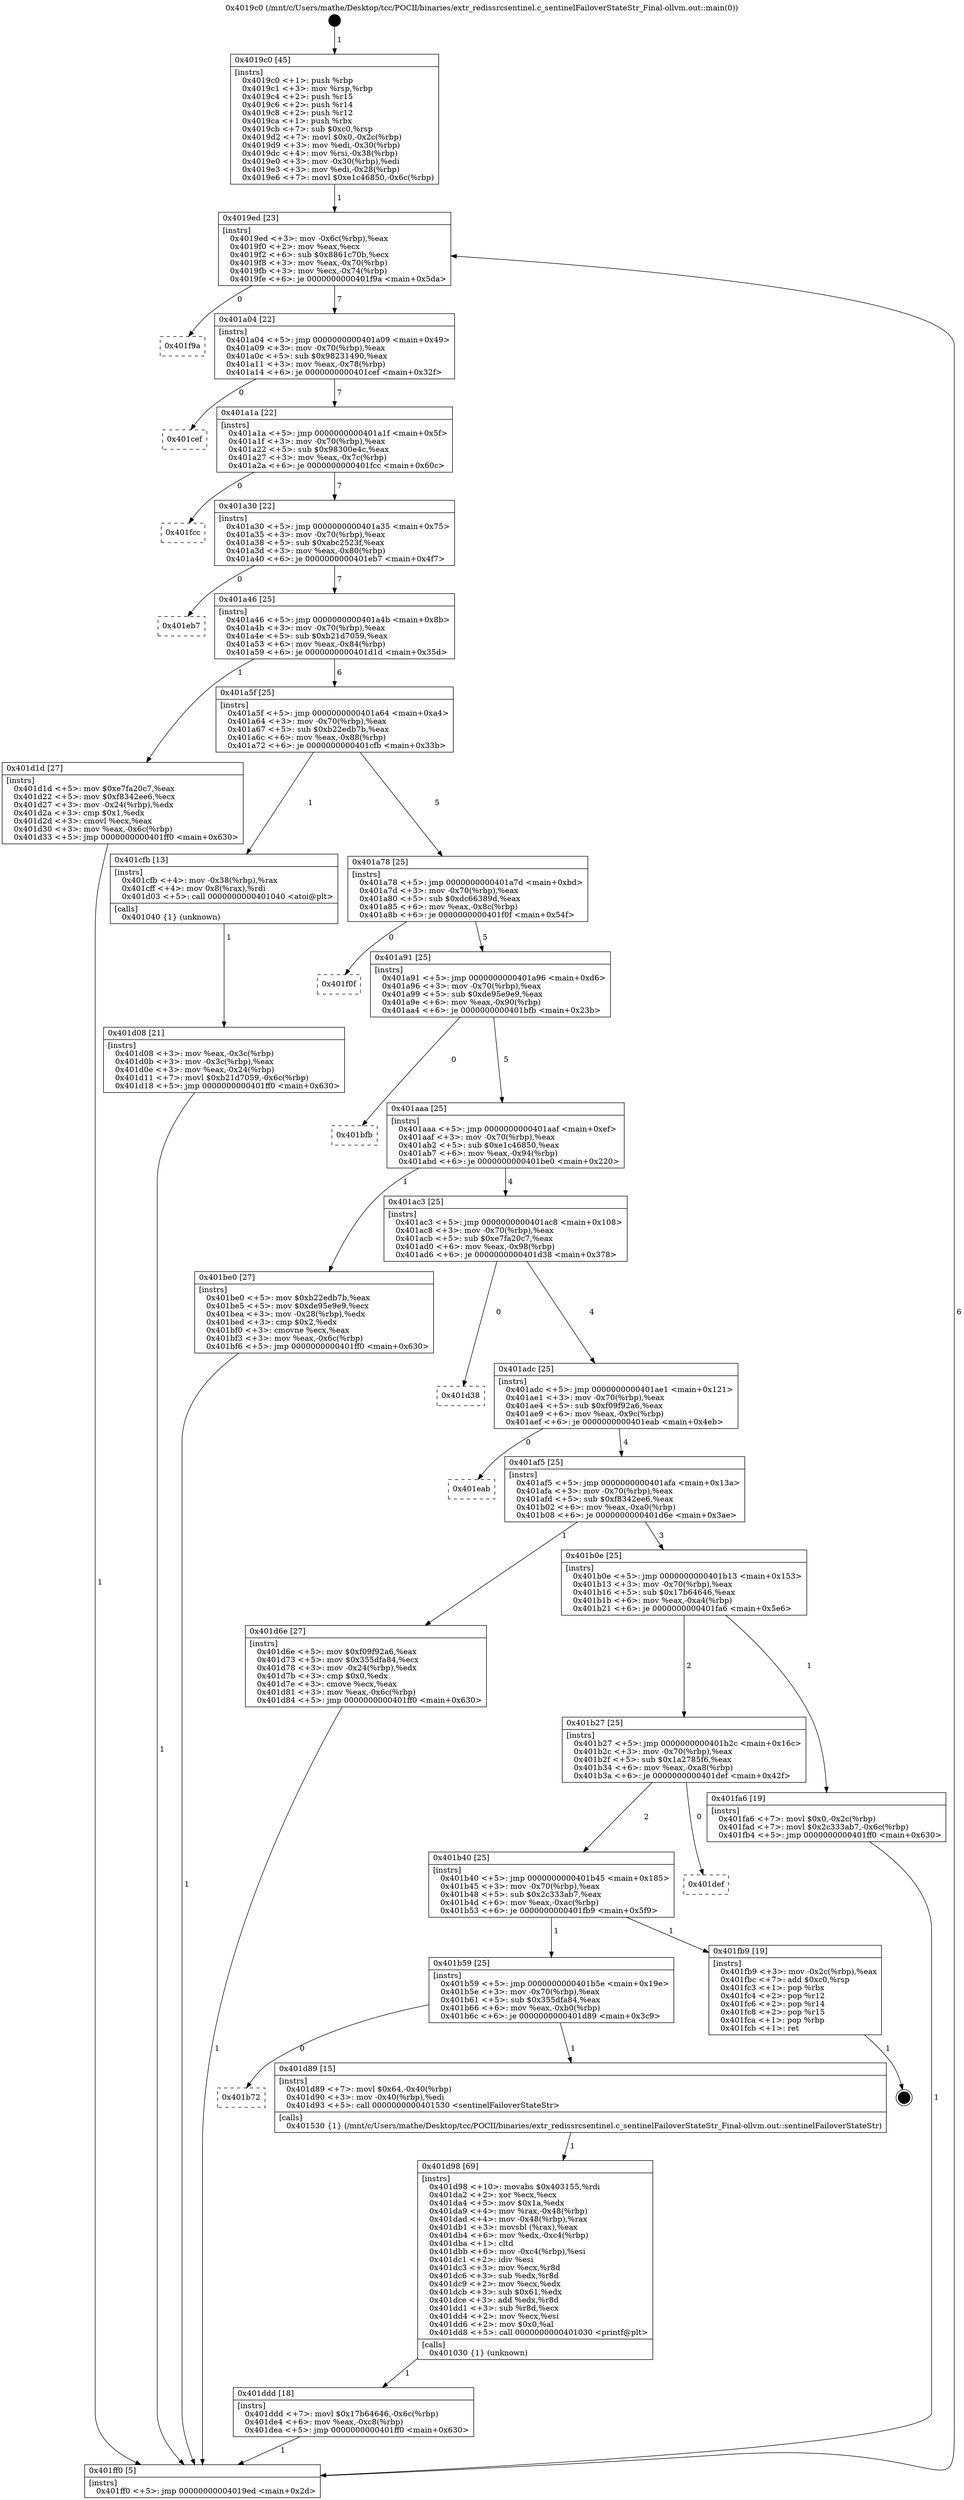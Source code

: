 digraph "0x4019c0" {
  label = "0x4019c0 (/mnt/c/Users/mathe/Desktop/tcc/POCII/binaries/extr_redissrcsentinel.c_sentinelFailoverStateStr_Final-ollvm.out::main(0))"
  labelloc = "t"
  node[shape=record]

  Entry [label="",width=0.3,height=0.3,shape=circle,fillcolor=black,style=filled]
  "0x4019ed" [label="{
     0x4019ed [23]\l
     | [instrs]\l
     &nbsp;&nbsp;0x4019ed \<+3\>: mov -0x6c(%rbp),%eax\l
     &nbsp;&nbsp;0x4019f0 \<+2\>: mov %eax,%ecx\l
     &nbsp;&nbsp;0x4019f2 \<+6\>: sub $0x8861c70b,%ecx\l
     &nbsp;&nbsp;0x4019f8 \<+3\>: mov %eax,-0x70(%rbp)\l
     &nbsp;&nbsp;0x4019fb \<+3\>: mov %ecx,-0x74(%rbp)\l
     &nbsp;&nbsp;0x4019fe \<+6\>: je 0000000000401f9a \<main+0x5da\>\l
  }"]
  "0x401f9a" [label="{
     0x401f9a\l
  }", style=dashed]
  "0x401a04" [label="{
     0x401a04 [22]\l
     | [instrs]\l
     &nbsp;&nbsp;0x401a04 \<+5\>: jmp 0000000000401a09 \<main+0x49\>\l
     &nbsp;&nbsp;0x401a09 \<+3\>: mov -0x70(%rbp),%eax\l
     &nbsp;&nbsp;0x401a0c \<+5\>: sub $0x98231490,%eax\l
     &nbsp;&nbsp;0x401a11 \<+3\>: mov %eax,-0x78(%rbp)\l
     &nbsp;&nbsp;0x401a14 \<+6\>: je 0000000000401cef \<main+0x32f\>\l
  }"]
  Exit [label="",width=0.3,height=0.3,shape=circle,fillcolor=black,style=filled,peripheries=2]
  "0x401cef" [label="{
     0x401cef\l
  }", style=dashed]
  "0x401a1a" [label="{
     0x401a1a [22]\l
     | [instrs]\l
     &nbsp;&nbsp;0x401a1a \<+5\>: jmp 0000000000401a1f \<main+0x5f\>\l
     &nbsp;&nbsp;0x401a1f \<+3\>: mov -0x70(%rbp),%eax\l
     &nbsp;&nbsp;0x401a22 \<+5\>: sub $0x98300e4c,%eax\l
     &nbsp;&nbsp;0x401a27 \<+3\>: mov %eax,-0x7c(%rbp)\l
     &nbsp;&nbsp;0x401a2a \<+6\>: je 0000000000401fcc \<main+0x60c\>\l
  }"]
  "0x401ddd" [label="{
     0x401ddd [18]\l
     | [instrs]\l
     &nbsp;&nbsp;0x401ddd \<+7\>: movl $0x17b64646,-0x6c(%rbp)\l
     &nbsp;&nbsp;0x401de4 \<+6\>: mov %eax,-0xc8(%rbp)\l
     &nbsp;&nbsp;0x401dea \<+5\>: jmp 0000000000401ff0 \<main+0x630\>\l
  }"]
  "0x401fcc" [label="{
     0x401fcc\l
  }", style=dashed]
  "0x401a30" [label="{
     0x401a30 [22]\l
     | [instrs]\l
     &nbsp;&nbsp;0x401a30 \<+5\>: jmp 0000000000401a35 \<main+0x75\>\l
     &nbsp;&nbsp;0x401a35 \<+3\>: mov -0x70(%rbp),%eax\l
     &nbsp;&nbsp;0x401a38 \<+5\>: sub $0xabc2523f,%eax\l
     &nbsp;&nbsp;0x401a3d \<+3\>: mov %eax,-0x80(%rbp)\l
     &nbsp;&nbsp;0x401a40 \<+6\>: je 0000000000401eb7 \<main+0x4f7\>\l
  }"]
  "0x401d98" [label="{
     0x401d98 [69]\l
     | [instrs]\l
     &nbsp;&nbsp;0x401d98 \<+10\>: movabs $0x403155,%rdi\l
     &nbsp;&nbsp;0x401da2 \<+2\>: xor %ecx,%ecx\l
     &nbsp;&nbsp;0x401da4 \<+5\>: mov $0x1a,%edx\l
     &nbsp;&nbsp;0x401da9 \<+4\>: mov %rax,-0x48(%rbp)\l
     &nbsp;&nbsp;0x401dad \<+4\>: mov -0x48(%rbp),%rax\l
     &nbsp;&nbsp;0x401db1 \<+3\>: movsbl (%rax),%eax\l
     &nbsp;&nbsp;0x401db4 \<+6\>: mov %edx,-0xc4(%rbp)\l
     &nbsp;&nbsp;0x401dba \<+1\>: cltd\l
     &nbsp;&nbsp;0x401dbb \<+6\>: mov -0xc4(%rbp),%esi\l
     &nbsp;&nbsp;0x401dc1 \<+2\>: idiv %esi\l
     &nbsp;&nbsp;0x401dc3 \<+3\>: mov %ecx,%r8d\l
     &nbsp;&nbsp;0x401dc6 \<+3\>: sub %edx,%r8d\l
     &nbsp;&nbsp;0x401dc9 \<+2\>: mov %ecx,%edx\l
     &nbsp;&nbsp;0x401dcb \<+3\>: sub $0x61,%edx\l
     &nbsp;&nbsp;0x401dce \<+3\>: add %edx,%r8d\l
     &nbsp;&nbsp;0x401dd1 \<+3\>: sub %r8d,%ecx\l
     &nbsp;&nbsp;0x401dd4 \<+2\>: mov %ecx,%esi\l
     &nbsp;&nbsp;0x401dd6 \<+2\>: mov $0x0,%al\l
     &nbsp;&nbsp;0x401dd8 \<+5\>: call 0000000000401030 \<printf@plt\>\l
     | [calls]\l
     &nbsp;&nbsp;0x401030 \{1\} (unknown)\l
  }"]
  "0x401eb7" [label="{
     0x401eb7\l
  }", style=dashed]
  "0x401a46" [label="{
     0x401a46 [25]\l
     | [instrs]\l
     &nbsp;&nbsp;0x401a46 \<+5\>: jmp 0000000000401a4b \<main+0x8b\>\l
     &nbsp;&nbsp;0x401a4b \<+3\>: mov -0x70(%rbp),%eax\l
     &nbsp;&nbsp;0x401a4e \<+5\>: sub $0xb21d7059,%eax\l
     &nbsp;&nbsp;0x401a53 \<+6\>: mov %eax,-0x84(%rbp)\l
     &nbsp;&nbsp;0x401a59 \<+6\>: je 0000000000401d1d \<main+0x35d\>\l
  }"]
  "0x401b72" [label="{
     0x401b72\l
  }", style=dashed]
  "0x401d1d" [label="{
     0x401d1d [27]\l
     | [instrs]\l
     &nbsp;&nbsp;0x401d1d \<+5\>: mov $0xe7fa20c7,%eax\l
     &nbsp;&nbsp;0x401d22 \<+5\>: mov $0xf8342ee6,%ecx\l
     &nbsp;&nbsp;0x401d27 \<+3\>: mov -0x24(%rbp),%edx\l
     &nbsp;&nbsp;0x401d2a \<+3\>: cmp $0x1,%edx\l
     &nbsp;&nbsp;0x401d2d \<+3\>: cmovl %ecx,%eax\l
     &nbsp;&nbsp;0x401d30 \<+3\>: mov %eax,-0x6c(%rbp)\l
     &nbsp;&nbsp;0x401d33 \<+5\>: jmp 0000000000401ff0 \<main+0x630\>\l
  }"]
  "0x401a5f" [label="{
     0x401a5f [25]\l
     | [instrs]\l
     &nbsp;&nbsp;0x401a5f \<+5\>: jmp 0000000000401a64 \<main+0xa4\>\l
     &nbsp;&nbsp;0x401a64 \<+3\>: mov -0x70(%rbp),%eax\l
     &nbsp;&nbsp;0x401a67 \<+5\>: sub $0xb22edb7b,%eax\l
     &nbsp;&nbsp;0x401a6c \<+6\>: mov %eax,-0x88(%rbp)\l
     &nbsp;&nbsp;0x401a72 \<+6\>: je 0000000000401cfb \<main+0x33b\>\l
  }"]
  "0x401d89" [label="{
     0x401d89 [15]\l
     | [instrs]\l
     &nbsp;&nbsp;0x401d89 \<+7\>: movl $0x64,-0x40(%rbp)\l
     &nbsp;&nbsp;0x401d90 \<+3\>: mov -0x40(%rbp),%edi\l
     &nbsp;&nbsp;0x401d93 \<+5\>: call 0000000000401530 \<sentinelFailoverStateStr\>\l
     | [calls]\l
     &nbsp;&nbsp;0x401530 \{1\} (/mnt/c/Users/mathe/Desktop/tcc/POCII/binaries/extr_redissrcsentinel.c_sentinelFailoverStateStr_Final-ollvm.out::sentinelFailoverStateStr)\l
  }"]
  "0x401cfb" [label="{
     0x401cfb [13]\l
     | [instrs]\l
     &nbsp;&nbsp;0x401cfb \<+4\>: mov -0x38(%rbp),%rax\l
     &nbsp;&nbsp;0x401cff \<+4\>: mov 0x8(%rax),%rdi\l
     &nbsp;&nbsp;0x401d03 \<+5\>: call 0000000000401040 \<atoi@plt\>\l
     | [calls]\l
     &nbsp;&nbsp;0x401040 \{1\} (unknown)\l
  }"]
  "0x401a78" [label="{
     0x401a78 [25]\l
     | [instrs]\l
     &nbsp;&nbsp;0x401a78 \<+5\>: jmp 0000000000401a7d \<main+0xbd\>\l
     &nbsp;&nbsp;0x401a7d \<+3\>: mov -0x70(%rbp),%eax\l
     &nbsp;&nbsp;0x401a80 \<+5\>: sub $0xdc66389d,%eax\l
     &nbsp;&nbsp;0x401a85 \<+6\>: mov %eax,-0x8c(%rbp)\l
     &nbsp;&nbsp;0x401a8b \<+6\>: je 0000000000401f0f \<main+0x54f\>\l
  }"]
  "0x401b59" [label="{
     0x401b59 [25]\l
     | [instrs]\l
     &nbsp;&nbsp;0x401b59 \<+5\>: jmp 0000000000401b5e \<main+0x19e\>\l
     &nbsp;&nbsp;0x401b5e \<+3\>: mov -0x70(%rbp),%eax\l
     &nbsp;&nbsp;0x401b61 \<+5\>: sub $0x355dfa84,%eax\l
     &nbsp;&nbsp;0x401b66 \<+6\>: mov %eax,-0xb0(%rbp)\l
     &nbsp;&nbsp;0x401b6c \<+6\>: je 0000000000401d89 \<main+0x3c9\>\l
  }"]
  "0x401f0f" [label="{
     0x401f0f\l
  }", style=dashed]
  "0x401a91" [label="{
     0x401a91 [25]\l
     | [instrs]\l
     &nbsp;&nbsp;0x401a91 \<+5\>: jmp 0000000000401a96 \<main+0xd6\>\l
     &nbsp;&nbsp;0x401a96 \<+3\>: mov -0x70(%rbp),%eax\l
     &nbsp;&nbsp;0x401a99 \<+5\>: sub $0xde95e9e9,%eax\l
     &nbsp;&nbsp;0x401a9e \<+6\>: mov %eax,-0x90(%rbp)\l
     &nbsp;&nbsp;0x401aa4 \<+6\>: je 0000000000401bfb \<main+0x23b\>\l
  }"]
  "0x401fb9" [label="{
     0x401fb9 [19]\l
     | [instrs]\l
     &nbsp;&nbsp;0x401fb9 \<+3\>: mov -0x2c(%rbp),%eax\l
     &nbsp;&nbsp;0x401fbc \<+7\>: add $0xc0,%rsp\l
     &nbsp;&nbsp;0x401fc3 \<+1\>: pop %rbx\l
     &nbsp;&nbsp;0x401fc4 \<+2\>: pop %r12\l
     &nbsp;&nbsp;0x401fc6 \<+2\>: pop %r14\l
     &nbsp;&nbsp;0x401fc8 \<+2\>: pop %r15\l
     &nbsp;&nbsp;0x401fca \<+1\>: pop %rbp\l
     &nbsp;&nbsp;0x401fcb \<+1\>: ret\l
  }"]
  "0x401bfb" [label="{
     0x401bfb\l
  }", style=dashed]
  "0x401aaa" [label="{
     0x401aaa [25]\l
     | [instrs]\l
     &nbsp;&nbsp;0x401aaa \<+5\>: jmp 0000000000401aaf \<main+0xef\>\l
     &nbsp;&nbsp;0x401aaf \<+3\>: mov -0x70(%rbp),%eax\l
     &nbsp;&nbsp;0x401ab2 \<+5\>: sub $0xe1c46850,%eax\l
     &nbsp;&nbsp;0x401ab7 \<+6\>: mov %eax,-0x94(%rbp)\l
     &nbsp;&nbsp;0x401abd \<+6\>: je 0000000000401be0 \<main+0x220\>\l
  }"]
  "0x401b40" [label="{
     0x401b40 [25]\l
     | [instrs]\l
     &nbsp;&nbsp;0x401b40 \<+5\>: jmp 0000000000401b45 \<main+0x185\>\l
     &nbsp;&nbsp;0x401b45 \<+3\>: mov -0x70(%rbp),%eax\l
     &nbsp;&nbsp;0x401b48 \<+5\>: sub $0x2c333ab7,%eax\l
     &nbsp;&nbsp;0x401b4d \<+6\>: mov %eax,-0xac(%rbp)\l
     &nbsp;&nbsp;0x401b53 \<+6\>: je 0000000000401fb9 \<main+0x5f9\>\l
  }"]
  "0x401be0" [label="{
     0x401be0 [27]\l
     | [instrs]\l
     &nbsp;&nbsp;0x401be0 \<+5\>: mov $0xb22edb7b,%eax\l
     &nbsp;&nbsp;0x401be5 \<+5\>: mov $0xde95e9e9,%ecx\l
     &nbsp;&nbsp;0x401bea \<+3\>: mov -0x28(%rbp),%edx\l
     &nbsp;&nbsp;0x401bed \<+3\>: cmp $0x2,%edx\l
     &nbsp;&nbsp;0x401bf0 \<+3\>: cmovne %ecx,%eax\l
     &nbsp;&nbsp;0x401bf3 \<+3\>: mov %eax,-0x6c(%rbp)\l
     &nbsp;&nbsp;0x401bf6 \<+5\>: jmp 0000000000401ff0 \<main+0x630\>\l
  }"]
  "0x401ac3" [label="{
     0x401ac3 [25]\l
     | [instrs]\l
     &nbsp;&nbsp;0x401ac3 \<+5\>: jmp 0000000000401ac8 \<main+0x108\>\l
     &nbsp;&nbsp;0x401ac8 \<+3\>: mov -0x70(%rbp),%eax\l
     &nbsp;&nbsp;0x401acb \<+5\>: sub $0xe7fa20c7,%eax\l
     &nbsp;&nbsp;0x401ad0 \<+6\>: mov %eax,-0x98(%rbp)\l
     &nbsp;&nbsp;0x401ad6 \<+6\>: je 0000000000401d38 \<main+0x378\>\l
  }"]
  "0x401ff0" [label="{
     0x401ff0 [5]\l
     | [instrs]\l
     &nbsp;&nbsp;0x401ff0 \<+5\>: jmp 00000000004019ed \<main+0x2d\>\l
  }"]
  "0x4019c0" [label="{
     0x4019c0 [45]\l
     | [instrs]\l
     &nbsp;&nbsp;0x4019c0 \<+1\>: push %rbp\l
     &nbsp;&nbsp;0x4019c1 \<+3\>: mov %rsp,%rbp\l
     &nbsp;&nbsp;0x4019c4 \<+2\>: push %r15\l
     &nbsp;&nbsp;0x4019c6 \<+2\>: push %r14\l
     &nbsp;&nbsp;0x4019c8 \<+2\>: push %r12\l
     &nbsp;&nbsp;0x4019ca \<+1\>: push %rbx\l
     &nbsp;&nbsp;0x4019cb \<+7\>: sub $0xc0,%rsp\l
     &nbsp;&nbsp;0x4019d2 \<+7\>: movl $0x0,-0x2c(%rbp)\l
     &nbsp;&nbsp;0x4019d9 \<+3\>: mov %edi,-0x30(%rbp)\l
     &nbsp;&nbsp;0x4019dc \<+4\>: mov %rsi,-0x38(%rbp)\l
     &nbsp;&nbsp;0x4019e0 \<+3\>: mov -0x30(%rbp),%edi\l
     &nbsp;&nbsp;0x4019e3 \<+3\>: mov %edi,-0x28(%rbp)\l
     &nbsp;&nbsp;0x4019e6 \<+7\>: movl $0xe1c46850,-0x6c(%rbp)\l
  }"]
  "0x401d08" [label="{
     0x401d08 [21]\l
     | [instrs]\l
     &nbsp;&nbsp;0x401d08 \<+3\>: mov %eax,-0x3c(%rbp)\l
     &nbsp;&nbsp;0x401d0b \<+3\>: mov -0x3c(%rbp),%eax\l
     &nbsp;&nbsp;0x401d0e \<+3\>: mov %eax,-0x24(%rbp)\l
     &nbsp;&nbsp;0x401d11 \<+7\>: movl $0xb21d7059,-0x6c(%rbp)\l
     &nbsp;&nbsp;0x401d18 \<+5\>: jmp 0000000000401ff0 \<main+0x630\>\l
  }"]
  "0x401def" [label="{
     0x401def\l
  }", style=dashed]
  "0x401d38" [label="{
     0x401d38\l
  }", style=dashed]
  "0x401adc" [label="{
     0x401adc [25]\l
     | [instrs]\l
     &nbsp;&nbsp;0x401adc \<+5\>: jmp 0000000000401ae1 \<main+0x121\>\l
     &nbsp;&nbsp;0x401ae1 \<+3\>: mov -0x70(%rbp),%eax\l
     &nbsp;&nbsp;0x401ae4 \<+5\>: sub $0xf09f92a6,%eax\l
     &nbsp;&nbsp;0x401ae9 \<+6\>: mov %eax,-0x9c(%rbp)\l
     &nbsp;&nbsp;0x401aef \<+6\>: je 0000000000401eab \<main+0x4eb\>\l
  }"]
  "0x401b27" [label="{
     0x401b27 [25]\l
     | [instrs]\l
     &nbsp;&nbsp;0x401b27 \<+5\>: jmp 0000000000401b2c \<main+0x16c\>\l
     &nbsp;&nbsp;0x401b2c \<+3\>: mov -0x70(%rbp),%eax\l
     &nbsp;&nbsp;0x401b2f \<+5\>: sub $0x1a2785f6,%eax\l
     &nbsp;&nbsp;0x401b34 \<+6\>: mov %eax,-0xa8(%rbp)\l
     &nbsp;&nbsp;0x401b3a \<+6\>: je 0000000000401def \<main+0x42f\>\l
  }"]
  "0x401eab" [label="{
     0x401eab\l
  }", style=dashed]
  "0x401af5" [label="{
     0x401af5 [25]\l
     | [instrs]\l
     &nbsp;&nbsp;0x401af5 \<+5\>: jmp 0000000000401afa \<main+0x13a\>\l
     &nbsp;&nbsp;0x401afa \<+3\>: mov -0x70(%rbp),%eax\l
     &nbsp;&nbsp;0x401afd \<+5\>: sub $0xf8342ee6,%eax\l
     &nbsp;&nbsp;0x401b02 \<+6\>: mov %eax,-0xa0(%rbp)\l
     &nbsp;&nbsp;0x401b08 \<+6\>: je 0000000000401d6e \<main+0x3ae\>\l
  }"]
  "0x401fa6" [label="{
     0x401fa6 [19]\l
     | [instrs]\l
     &nbsp;&nbsp;0x401fa6 \<+7\>: movl $0x0,-0x2c(%rbp)\l
     &nbsp;&nbsp;0x401fad \<+7\>: movl $0x2c333ab7,-0x6c(%rbp)\l
     &nbsp;&nbsp;0x401fb4 \<+5\>: jmp 0000000000401ff0 \<main+0x630\>\l
  }"]
  "0x401d6e" [label="{
     0x401d6e [27]\l
     | [instrs]\l
     &nbsp;&nbsp;0x401d6e \<+5\>: mov $0xf09f92a6,%eax\l
     &nbsp;&nbsp;0x401d73 \<+5\>: mov $0x355dfa84,%ecx\l
     &nbsp;&nbsp;0x401d78 \<+3\>: mov -0x24(%rbp),%edx\l
     &nbsp;&nbsp;0x401d7b \<+3\>: cmp $0x0,%edx\l
     &nbsp;&nbsp;0x401d7e \<+3\>: cmove %ecx,%eax\l
     &nbsp;&nbsp;0x401d81 \<+3\>: mov %eax,-0x6c(%rbp)\l
     &nbsp;&nbsp;0x401d84 \<+5\>: jmp 0000000000401ff0 \<main+0x630\>\l
  }"]
  "0x401b0e" [label="{
     0x401b0e [25]\l
     | [instrs]\l
     &nbsp;&nbsp;0x401b0e \<+5\>: jmp 0000000000401b13 \<main+0x153\>\l
     &nbsp;&nbsp;0x401b13 \<+3\>: mov -0x70(%rbp),%eax\l
     &nbsp;&nbsp;0x401b16 \<+5\>: sub $0x17b64646,%eax\l
     &nbsp;&nbsp;0x401b1b \<+6\>: mov %eax,-0xa4(%rbp)\l
     &nbsp;&nbsp;0x401b21 \<+6\>: je 0000000000401fa6 \<main+0x5e6\>\l
  }"]
  Entry -> "0x4019c0" [label=" 1"]
  "0x4019ed" -> "0x401f9a" [label=" 0"]
  "0x4019ed" -> "0x401a04" [label=" 7"]
  "0x401fb9" -> Exit [label=" 1"]
  "0x401a04" -> "0x401cef" [label=" 0"]
  "0x401a04" -> "0x401a1a" [label=" 7"]
  "0x401fa6" -> "0x401ff0" [label=" 1"]
  "0x401a1a" -> "0x401fcc" [label=" 0"]
  "0x401a1a" -> "0x401a30" [label=" 7"]
  "0x401ddd" -> "0x401ff0" [label=" 1"]
  "0x401a30" -> "0x401eb7" [label=" 0"]
  "0x401a30" -> "0x401a46" [label=" 7"]
  "0x401d98" -> "0x401ddd" [label=" 1"]
  "0x401a46" -> "0x401d1d" [label=" 1"]
  "0x401a46" -> "0x401a5f" [label=" 6"]
  "0x401d89" -> "0x401d98" [label=" 1"]
  "0x401a5f" -> "0x401cfb" [label=" 1"]
  "0x401a5f" -> "0x401a78" [label=" 5"]
  "0x401b59" -> "0x401b72" [label=" 0"]
  "0x401a78" -> "0x401f0f" [label=" 0"]
  "0x401a78" -> "0x401a91" [label=" 5"]
  "0x401b59" -> "0x401d89" [label=" 1"]
  "0x401a91" -> "0x401bfb" [label=" 0"]
  "0x401a91" -> "0x401aaa" [label=" 5"]
  "0x401b40" -> "0x401b59" [label=" 1"]
  "0x401aaa" -> "0x401be0" [label=" 1"]
  "0x401aaa" -> "0x401ac3" [label=" 4"]
  "0x401be0" -> "0x401ff0" [label=" 1"]
  "0x4019c0" -> "0x4019ed" [label=" 1"]
  "0x401ff0" -> "0x4019ed" [label=" 6"]
  "0x401cfb" -> "0x401d08" [label=" 1"]
  "0x401d08" -> "0x401ff0" [label=" 1"]
  "0x401d1d" -> "0x401ff0" [label=" 1"]
  "0x401b40" -> "0x401fb9" [label=" 1"]
  "0x401ac3" -> "0x401d38" [label=" 0"]
  "0x401ac3" -> "0x401adc" [label=" 4"]
  "0x401b27" -> "0x401b40" [label=" 2"]
  "0x401adc" -> "0x401eab" [label=" 0"]
  "0x401adc" -> "0x401af5" [label=" 4"]
  "0x401b27" -> "0x401def" [label=" 0"]
  "0x401af5" -> "0x401d6e" [label=" 1"]
  "0x401af5" -> "0x401b0e" [label=" 3"]
  "0x401d6e" -> "0x401ff0" [label=" 1"]
  "0x401b0e" -> "0x401b27" [label=" 2"]
  "0x401b0e" -> "0x401fa6" [label=" 1"]
}
